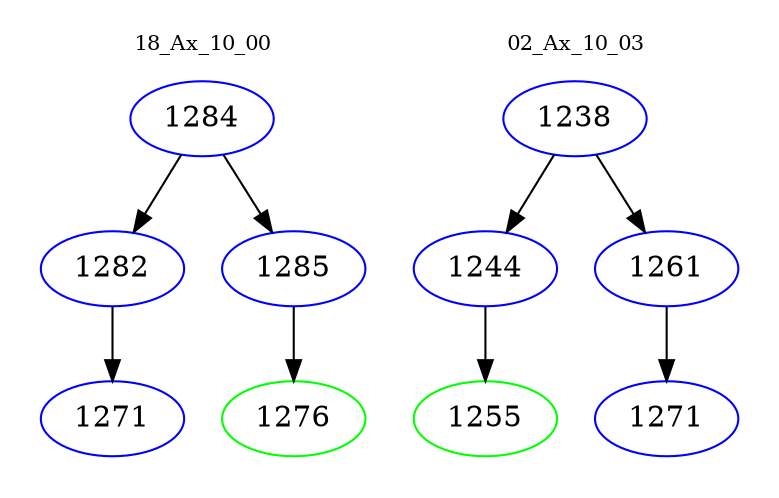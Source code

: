 digraph{
subgraph cluster_0 {
color = white
label = "18_Ax_10_00";
fontsize=10;
T0_1284 [label="1284", color="blue"]
T0_1284 -> T0_1282 [color="black"]
T0_1282 [label="1282", color="blue"]
T0_1282 -> T0_1271 [color="black"]
T0_1271 [label="1271", color="blue"]
T0_1284 -> T0_1285 [color="black"]
T0_1285 [label="1285", color="blue"]
T0_1285 -> T0_1276 [color="black"]
T0_1276 [label="1276", color="green"]
}
subgraph cluster_1 {
color = white
label = "02_Ax_10_03";
fontsize=10;
T1_1238 [label="1238", color="blue"]
T1_1238 -> T1_1244 [color="black"]
T1_1244 [label="1244", color="blue"]
T1_1244 -> T1_1255 [color="black"]
T1_1255 [label="1255", color="green"]
T1_1238 -> T1_1261 [color="black"]
T1_1261 [label="1261", color="blue"]
T1_1261 -> T1_1271 [color="black"]
T1_1271 [label="1271", color="blue"]
}
}
